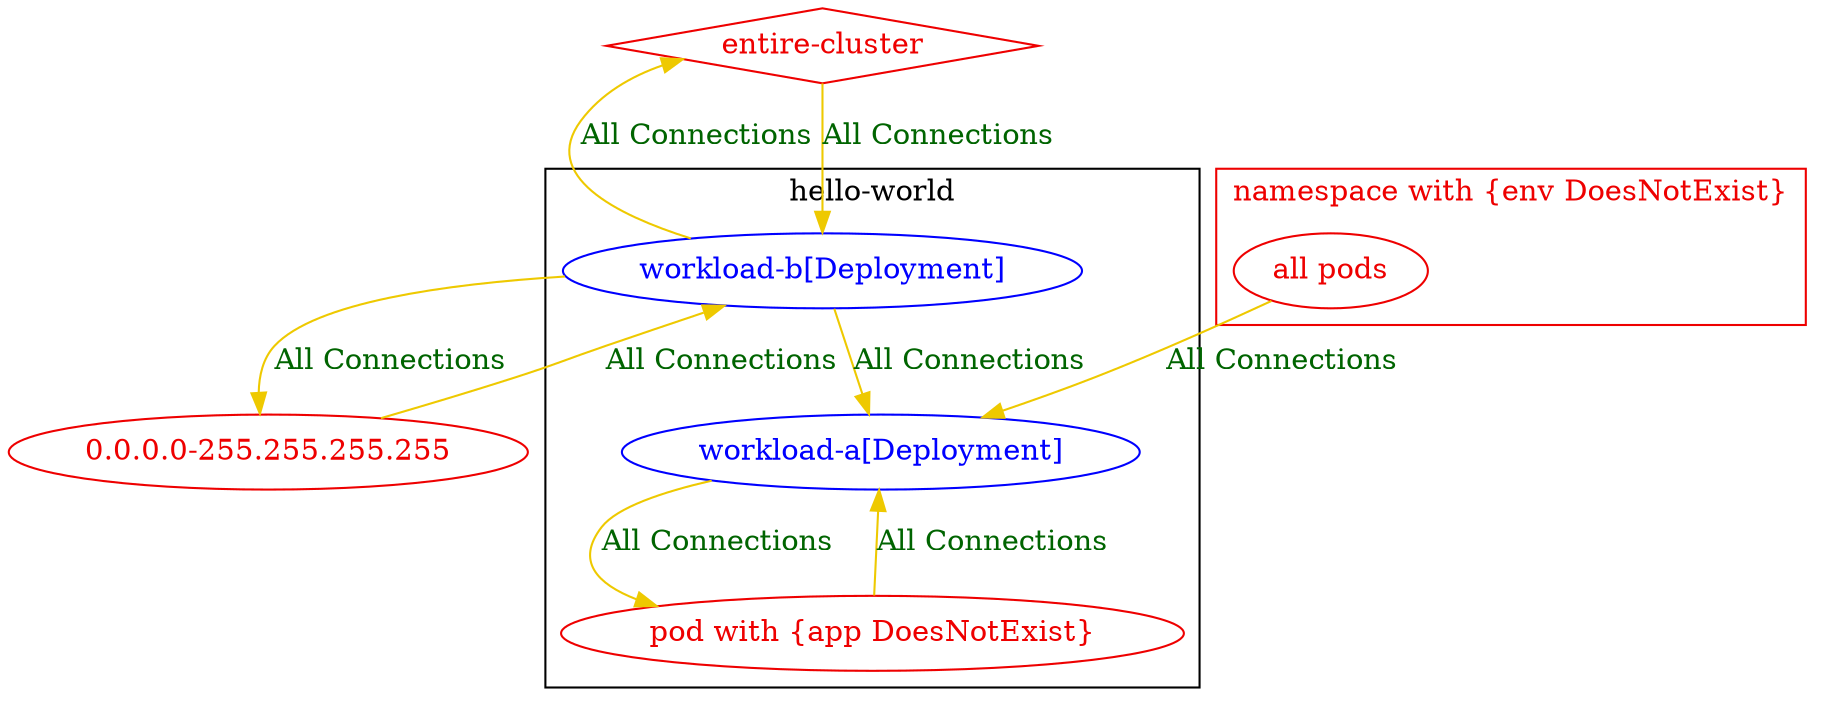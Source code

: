 digraph {
	subgraph "cluster_hello_world" {
		color="black"
		fontcolor="black"
		"hello-world/workload-a[Deployment]" [label="workload-a[Deployment]" color="blue" fontcolor="blue"]
		"hello-world/workload-b[Deployment]" [label="workload-b[Deployment]" color="blue" fontcolor="blue"]
		"pod with {app DoesNotExist}_in_hello-world" [label="pod with {app DoesNotExist}" color="red2" fontcolor="red2"]
		label="hello-world"
	}
	subgraph "cluster_namespace with {env DoesNotExist}" {
		color="red2"
		fontcolor="red2"
		"all pods_in_namespace with {env DoesNotExist}" [label="all pods" color="red2" fontcolor="red2"]
		label="namespace with {env DoesNotExist}"
	}
	"0.0.0.0-255.255.255.255" [label="0.0.0.0-255.255.255.255" color="red2" fontcolor="red2"]
	"entire-cluster" [label="entire-cluster" color="red2" fontcolor="red2" shape=diamond]
	"0.0.0.0-255.255.255.255" -> "hello-world/workload-b[Deployment]" [label="All Connections" color="gold2" fontcolor="darkgreen"]
	"all pods_in_namespace with {env DoesNotExist}" -> "hello-world/workload-a[Deployment]" [label="All Connections" color="gold2" fontcolor="darkgreen" weight=1]
	"entire-cluster" -> "hello-world/workload-b[Deployment]" [label="All Connections" color="gold2" fontcolor="darkgreen" weight=1]
	"hello-world/workload-a[Deployment]" -> "pod with {app DoesNotExist}_in_hello-world" [label="All Connections" color="gold2" fontcolor="darkgreen" weight=0.5]
	"hello-world/workload-b[Deployment]" -> "0.0.0.0-255.255.255.255" [label="All Connections" color="gold2" fontcolor="darkgreen"]
	"hello-world/workload-b[Deployment]" -> "entire-cluster" [label="All Connections" color="gold2" fontcolor="darkgreen" weight=0.5]
	"hello-world/workload-b[Deployment]" -> "hello-world/workload-a[Deployment]" [label="All Connections" color="gold2" fontcolor="darkgreen"]
	"pod with {app DoesNotExist}_in_hello-world" -> "hello-world/workload-a[Deployment]" [label="All Connections" color="gold2" fontcolor="darkgreen" weight=1]
}